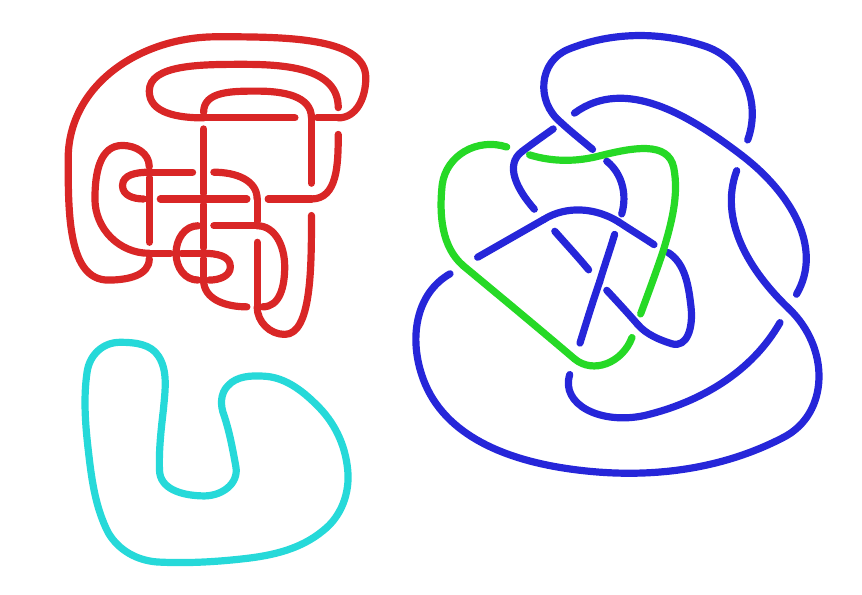 \definecolor{linkcolor0}{rgb}{0.85, 0.15, 0.15}
\definecolor{linkcolor1}{rgb}{0.15, 0.15, 0.85}
\definecolor{linkcolor2}{rgb}{0.15, 0.85, 0.15}
\definecolor{linkcolor3}{rgb}{0.15, 0.85, 0.85}
\begin{tikzpicture}[line width=2.6, line cap=round, line join=round]
  \begin{scope}[color=linkcolor0]
    \draw (1.85, 5.87) .. controls (1.85, 6.14) and (2.21, 6.14) .. 
          (2.53, 6.14) .. controls (2.86, 6.14) and (3.22, 6.08) .. (3.22, 5.80);
    \draw (3.22, 5.80) .. controls (3.22, 5.52) and (3.22, 5.25) .. (3.22, 4.97);
    \draw (3.22, 4.56) .. controls (3.22, 3.90) and (3.22, 3.05) .. 
          (2.88, 3.05) .. controls (2.69, 3.05) and (2.53, 3.21) .. (2.53, 3.40);
    \draw (2.53, 3.40) .. controls (2.53, 3.67) and (2.53, 3.95) .. (2.53, 4.22);
    \draw (2.53, 4.49) .. controls (2.53, 4.59) and (2.53, 4.68) .. (2.53, 4.77);
    \draw (2.53, 4.77) .. controls (2.53, 5.01) and (2.26, 5.11) .. (1.98, 5.11);
    \draw (1.71, 5.11) .. controls (1.53, 5.11) and (1.34, 5.11) .. (1.16, 5.11);
    \draw (1.16, 5.11) .. controls (1.00, 5.11) and (0.82, 5.08) .. 
          (0.82, 4.94) .. controls (0.82, 4.82) and (0.95, 4.77) .. (1.09, 4.77);
    \draw (1.30, 4.77) .. controls (1.48, 4.77) and (1.66, 4.77) .. (1.85, 4.77);
    \draw (1.85, 4.77) .. controls (2.03, 4.77) and (2.21, 4.77) .. (2.40, 4.77);
    \draw (2.67, 4.77) .. controls (2.85, 4.77) and (3.04, 4.77) .. (3.22, 4.77);
    \draw (3.22, 4.77) .. controls (3.55, 4.77) and (3.56, 5.21) .. (3.56, 5.59);
    \draw (3.56, 5.93) .. controls (3.56, 6.42) and (2.93, 6.48) .. 
          (2.36, 6.48) .. controls (1.82, 6.48) and (1.16, 6.48) .. 
          (1.16, 6.14) .. controls (1.16, 5.86) and (1.52, 5.80) .. (1.85, 5.80);
    \draw (1.85, 5.80) .. controls (2.23, 5.80) and (2.62, 5.80) .. (3.01, 5.80);
    \draw (3.29, 5.80) .. controls (3.38, 5.80) and (3.47, 5.80) .. (3.56, 5.80);
    \draw (3.56, 5.80) .. controls (3.79, 5.80) and (3.91, 6.05) .. 
          (3.91, 6.31) .. controls (3.91, 6.83) and (2.86, 6.83) .. 
          (2.02, 6.83) .. controls (1.03, 6.83) and (0.13, 6.21) .. 
          (0.13, 5.28) .. controls (0.13, 4.58) and (0.13, 3.74) .. 
          (0.64, 3.74) .. controls (0.89, 3.74) and (1.16, 3.80) .. (1.16, 4.01);
    \draw (1.16, 4.22) .. controls (1.16, 4.40) and (1.16, 4.59) .. (1.16, 4.77);
    \draw (1.16, 4.77) .. controls (1.16, 4.86) and (1.16, 4.95) .. (1.16, 5.04);
    \draw (1.16, 5.18) .. controls (1.16, 5.35) and (0.99, 5.45) .. 
          (0.82, 5.45) .. controls (0.53, 5.45) and (0.47, 5.10) .. 
          (0.47, 4.77) .. controls (0.47, 4.39) and (0.78, 4.08) .. (1.16, 4.08);
    \draw (1.16, 4.08) .. controls (1.25, 4.08) and (1.34, 4.08) .. (1.43, 4.08);
    \draw (1.57, 4.08) .. controls (1.66, 4.08) and (1.76, 4.08) .. (1.85, 4.08);
    \draw (1.85, 4.08) .. controls (2.01, 4.08) and (2.19, 4.05) .. 
          (2.19, 3.91) .. controls (2.19, 3.79) and (2.05, 3.74) .. (1.92, 3.74);
    \draw (1.78, 3.74) .. controls (1.61, 3.74) and (1.50, 3.90) .. (1.50, 4.08);
    \draw (1.50, 4.08) .. controls (1.50, 4.26) and (1.61, 4.43) .. (1.78, 4.43);
    \draw (1.98, 4.43) .. controls (2.17, 4.43) and (2.35, 4.43) .. (2.53, 4.43);
    \draw (2.53, 4.43) .. controls (2.76, 4.43) and (2.88, 4.17) .. 
          (2.88, 3.91) .. controls (2.88, 3.66) and (2.82, 3.40) .. (2.60, 3.40);
    \draw (2.40, 3.40) .. controls (2.12, 3.40) and (1.85, 3.50) .. (1.85, 3.74);
    \draw (1.85, 3.74) .. controls (1.85, 3.83) and (1.85, 3.92) .. (1.85, 4.01);
    \draw (1.85, 4.15) .. controls (1.85, 4.24) and (1.85, 4.33) .. (1.85, 4.43);
    \draw (1.85, 4.43) .. controls (1.85, 4.52) and (1.85, 4.61) .. (1.85, 4.70);
    \draw (1.85, 4.84) .. controls (1.85, 4.93) and (1.85, 5.02) .. (1.85, 5.11);
    \draw (1.85, 5.11) .. controls (1.85, 5.29) and (1.85, 5.48) .. (1.85, 5.66);
  \end{scope}
  \begin{scope}[color=linkcolor1]
    \draw (7.75, 4.09) .. controls (7.97, 3.95) and (8.01, 3.66) .. 
          (8.04, 3.40) .. controls (8.07, 3.13) and (7.99, 2.88) .. 
          (7.80, 2.93) .. controls (7.64, 2.98) and (7.47, 3.05) .. (7.36, 3.18);
    \draw (7.36, 3.18) .. controls (7.23, 3.33) and (7.10, 3.47) .. (6.97, 3.61);
    \draw (6.74, 3.87) .. controls (6.60, 4.04) and (6.45, 4.20) .. (6.31, 4.36);
    \draw (6.05, 4.64) .. controls (5.83, 4.89) and (5.67, 5.20) .. (5.89, 5.37);
    \draw (5.89, 5.37) .. controls (6.02, 5.47) and (6.15, 5.56) .. (6.29, 5.66);
    \draw (6.56, 5.86) .. controls (7.20, 6.33) and (8.01, 5.84) .. (8.69, 5.32);
    \draw (8.69, 5.32) .. controls (9.29, 4.86) and (9.73, 4.16) .. (9.38, 3.56);
    \draw (9.17, 3.20) .. controls (8.81, 2.57) and (8.16, 2.19) .. 
          (7.45, 2.02) .. controls (6.89, 1.90) and (6.38, 2.16) .. (6.50, 2.54);
    \draw (6.63, 2.94) .. controls (6.71, 3.20) and (6.79, 3.46) .. (6.88, 3.72);
    \draw (6.88, 3.72) .. controls (6.94, 3.92) and (7.01, 4.12) .. (7.07, 4.32);
    \draw (7.16, 4.58) .. controls (7.23, 4.82) and (7.17, 5.09) .. (6.97, 5.25);
    \draw (6.79, 5.40) .. controls (6.66, 5.51) and (6.52, 5.62) .. (6.39, 5.74);
    \draw (6.39, 5.74) .. controls (6.06, 6.01) and (6.11, 6.52) .. 
          (6.48, 6.67) .. controls (7.02, 6.89) and (7.63, 6.90) .. 
          (8.19, 6.72) .. controls (8.69, 6.57) and (8.94, 6.02) .. (8.76, 5.52);
    \draw (8.62, 5.13) .. controls (8.39, 4.50) and (8.78, 3.86) .. (9.28, 3.38);
    \draw (9.28, 3.38) .. controls (9.81, 2.88) and (9.80, 2.04) .. 
          (9.21, 1.74) .. controls (8.38, 1.31) and (7.44, 1.21) .. 
          (6.51, 1.34) .. controls (5.72, 1.45) and (4.91, 1.75) .. 
          (4.64, 2.48) .. controls (4.45, 2.99) and (4.54, 3.57) .. (4.98, 3.82);
    \draw (5.33, 4.03) .. controls (5.61, 4.19) and (5.89, 4.35) .. (6.17, 4.51);
    \draw (6.17, 4.51) .. controls (6.46, 4.69) and (6.83, 4.66) .. (7.12, 4.48);
    \draw (7.12, 4.48) .. controls (7.27, 4.38) and (7.42, 4.29) .. (7.57, 4.19);
  \end{scope}
  \begin{scope}[color=linkcolor2]
    \draw (5.70, 5.43) .. controls (5.33, 5.55) and (4.93, 5.33) .. 
          (4.88, 4.95) .. controls (4.84, 4.57) and (4.87, 4.16) .. (5.15, 3.92);
    \draw (5.15, 3.92) .. controls (5.62, 3.53) and (6.09, 3.14) .. (6.56, 2.74);
    \draw (6.56, 2.74) .. controls (6.80, 2.54) and (7.17, 2.69) .. (7.29, 3.01);
    \draw (7.40, 3.31) .. controls (7.50, 3.58) and (7.60, 3.85) .. (7.69, 4.12);
    \draw (7.69, 4.12) .. controls (7.79, 4.46) and (7.89, 4.82) .. 
          (7.82, 5.17) .. controls (7.75, 5.51) and (7.29, 5.42) .. (6.89, 5.32);
    \draw (6.89, 5.32) .. controls (6.59, 5.24) and (6.28, 5.24) .. (5.99, 5.33);
  \end{scope}
  \begin{scope}[color=linkcolor3]
    \draw (0.39, 1.54) .. controls (0.35, 1.88) and (0.32, 2.23) .. 
          (0.37, 2.57) .. controls (0.40, 2.79) and (0.57, 2.95) .. 
          (0.79, 2.95) .. controls (0.98, 2.95) and (1.18, 2.93) .. 
          (1.28, 2.77) .. controls (1.40, 2.58) and (1.36, 2.33) .. 
          (1.34, 2.10) .. controls (1.31, 1.84) and (1.28, 1.58) .. 
          (1.29, 1.32) .. controls (1.30, 1.09) and (1.56, 1.01) .. 
          (1.81, 1.00) .. controls (2.07, 0.98) and (2.30, 1.15) .. 
          (2.26, 1.37) .. controls (2.22, 1.59) and (2.18, 1.81) .. 
          (2.11, 2.02) .. controls (2.06, 2.15) and (2.06, 2.30) .. 
          (2.16, 2.40) .. controls (2.27, 2.52) and (2.45, 2.53) .. 
          (2.61, 2.52) .. controls (2.87, 2.51) and (3.09, 2.35) .. 
          (3.28, 2.16) .. controls (3.51, 1.94) and (3.65, 1.65) .. 
          (3.68, 1.33) .. controls (3.71, 1.04) and (3.60, 0.74) .. 
          (3.37, 0.56) .. controls (3.08, 0.32) and (2.72, 0.24) .. 
          (2.35, 0.20) .. controls (1.99, 0.16) and (1.62, 0.14) .. 
          (1.26, 0.16) .. controls (1.00, 0.18) and (0.77, 0.31) .. 
          (0.64, 0.53) .. controls (0.48, 0.84) and (0.43, 1.19) .. 
          (0.39, 1.54) .. controls (0.39, 1.54) and (0.39, 1.54) .. (0.39, 1.54);
  \end{scope}
\end{tikzpicture}
